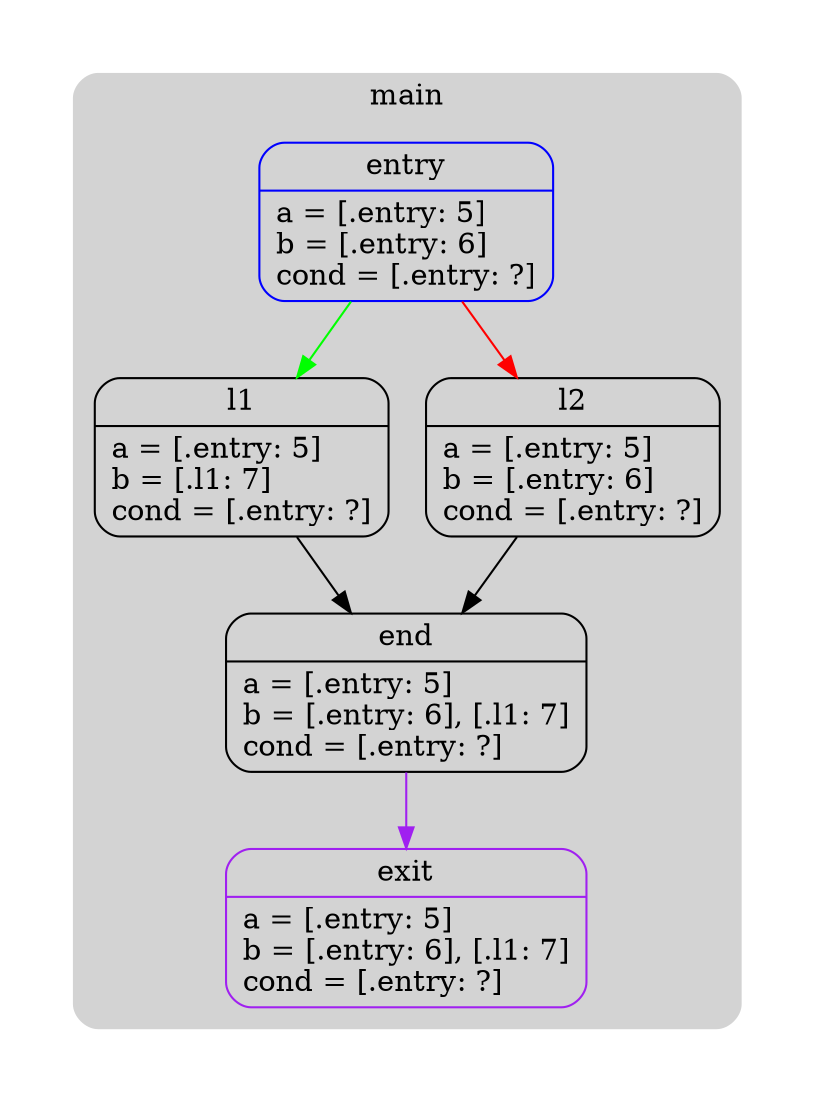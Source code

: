 digraph G {
  compound=true
  subgraph cluster_ {
    peripheries=0
    subgraph cluster_0_wrapper {
      peripheries=0
      margin=15
      subgraph cluster_0 {
        label="main"
        color=darkgray
        style=rounded
        bgcolor=lightgray
        margin=10
        cluster_0_0[label="{entry|a = [.entry: 5]\lb = [.entry: 6]\lcond = [.entry: ?]\l}",shape=Mrecord,color=blue]
        cluster_0_1[label="{l1|a = [.entry: 5]\lb = [.l1: 7]\lcond = [.entry: ?]\l}",shape=Mrecord,color=black]
        cluster_0_2[label="{l2|a = [.entry: 5]\lb = [.entry: 6]\lcond = [.entry: ?]\l}",shape=Mrecord,color=black]
        cluster_0_3[label="{end|a = [.entry: 5]\lb = [.entry: 6], [.l1: 7]\lcond = [.entry: ?]\l}",shape=Mrecord,color=black]
        cluster_0_exit[label="{exit|a = [.entry: 5]\lb = [.entry: 6], [.l1: 7]\lcond = [.entry: ?]\l}",shape=Mrecord,color=purple]
        cluster_0_0 -> cluster_0_1 [color=green]
        cluster_0_0 -> cluster_0_2 [color=red]
        cluster_0_1 -> cluster_0_3
        cluster_0_2 -> cluster_0_3
        cluster_0_3 -> cluster_0_exit [color=purple]
      }
    }
  }
}
